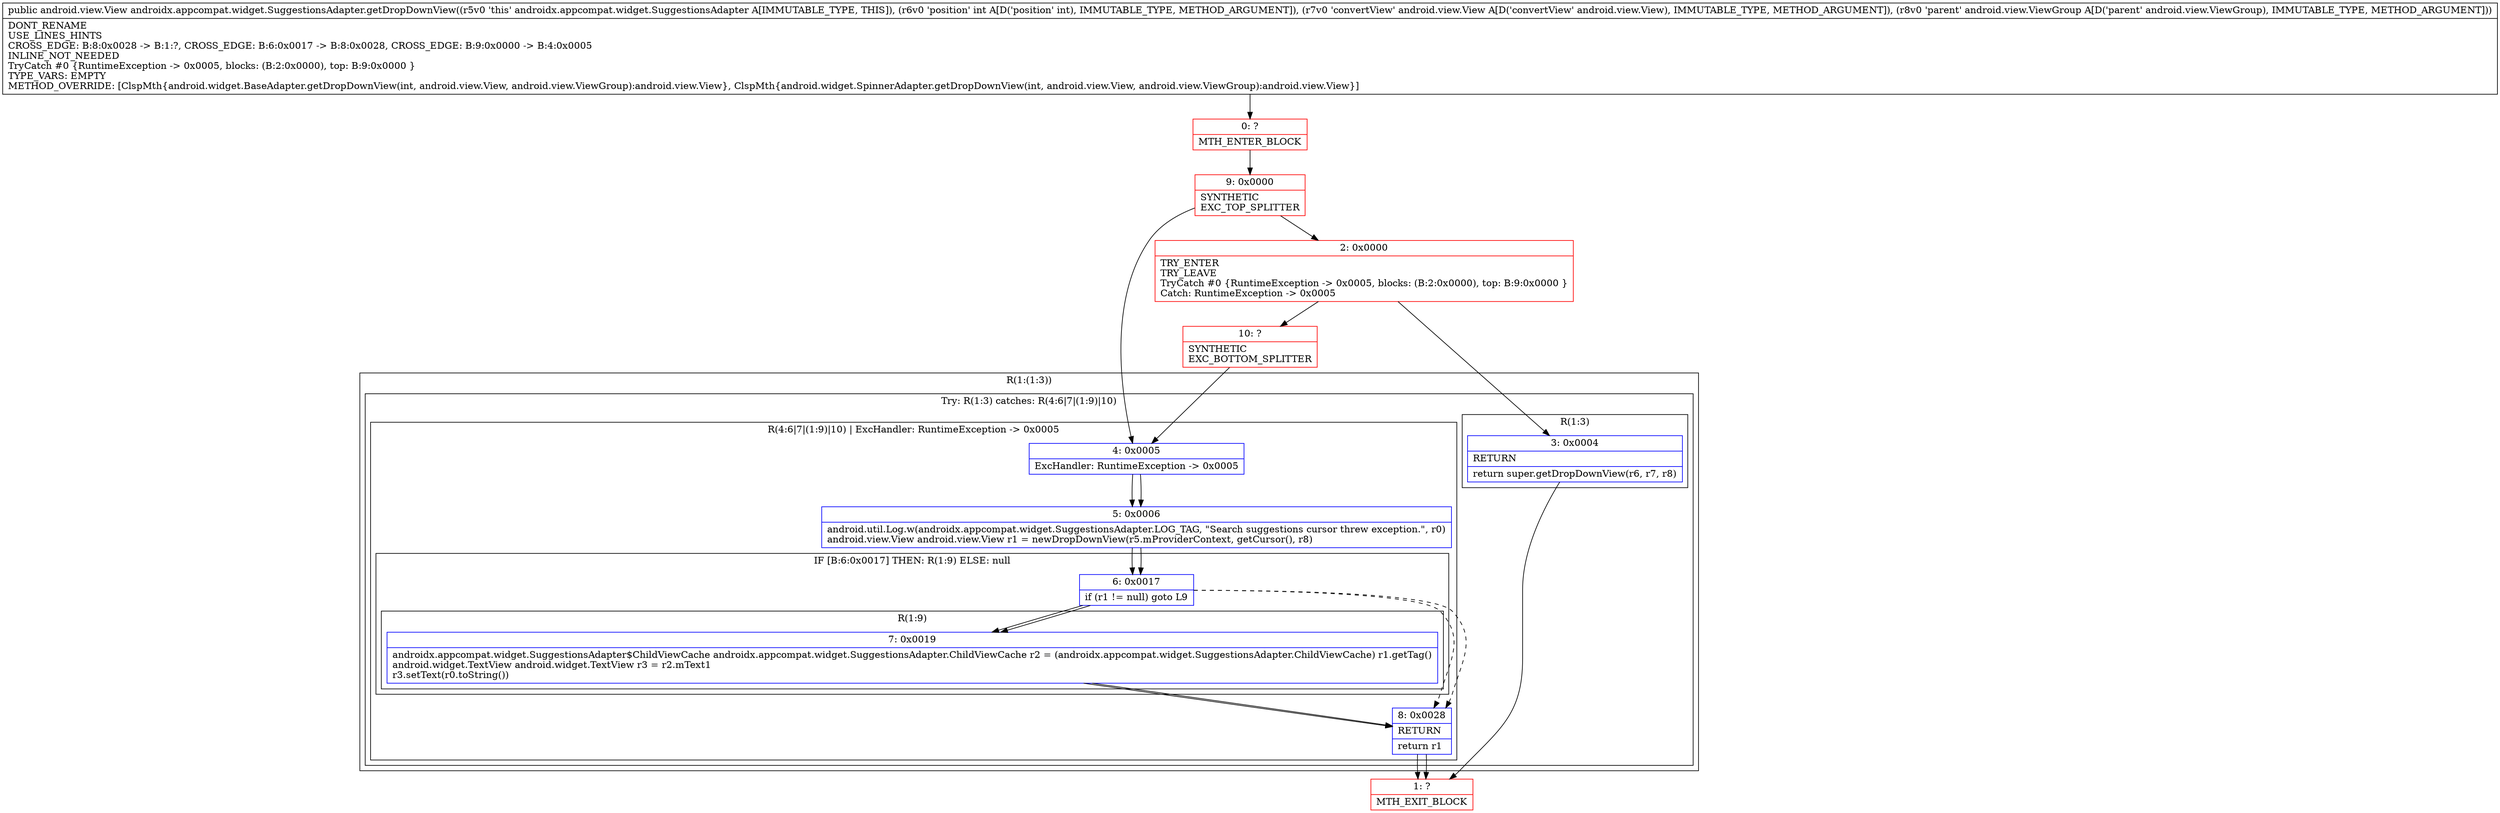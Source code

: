 digraph "CFG forandroidx.appcompat.widget.SuggestionsAdapter.getDropDownView(ILandroid\/view\/View;Landroid\/view\/ViewGroup;)Landroid\/view\/View;" {
subgraph cluster_Region_1809192537 {
label = "R(1:(1:3))";
node [shape=record,color=blue];
subgraph cluster_TryCatchRegion_835857777 {
label = "Try: R(1:3) catches: R(4:6|7|(1:9)|10)";
node [shape=record,color=blue];
subgraph cluster_Region_325706739 {
label = "R(1:3)";
node [shape=record,color=blue];
Node_3 [shape=record,label="{3\:\ 0x0004|RETURN\l|return super.getDropDownView(r6, r7, r8)\l}"];
}
subgraph cluster_Region_1006104377 {
label = "R(4:6|7|(1:9)|10) | ExcHandler: RuntimeException \-\> 0x0005\l";
node [shape=record,color=blue];
Node_4 [shape=record,label="{4\:\ 0x0005|ExcHandler: RuntimeException \-\> 0x0005\l}"];
Node_5 [shape=record,label="{5\:\ 0x0006|android.util.Log.w(androidx.appcompat.widget.SuggestionsAdapter.LOG_TAG, \"Search suggestions cursor threw exception.\", r0)\landroid.view.View android.view.View r1 = newDropDownView(r5.mProviderContext, getCursor(), r8)\l}"];
subgraph cluster_IfRegion_1617610268 {
label = "IF [B:6:0x0017] THEN: R(1:9) ELSE: null";
node [shape=record,color=blue];
Node_6 [shape=record,label="{6\:\ 0x0017|if (r1 != null) goto L9\l}"];
subgraph cluster_Region_2008140377 {
label = "R(1:9)";
node [shape=record,color=blue];
Node_7 [shape=record,label="{7\:\ 0x0019|androidx.appcompat.widget.SuggestionsAdapter$ChildViewCache androidx.appcompat.widget.SuggestionsAdapter.ChildViewCache r2 = (androidx.appcompat.widget.SuggestionsAdapter.ChildViewCache) r1.getTag()\landroid.widget.TextView android.widget.TextView r3 = r2.mText1\lr3.setText(r0.toString())\l}"];
}
}
Node_8 [shape=record,label="{8\:\ 0x0028|RETURN\l|return r1\l}"];
}
}
}
subgraph cluster_Region_1006104377 {
label = "R(4:6|7|(1:9)|10) | ExcHandler: RuntimeException \-\> 0x0005\l";
node [shape=record,color=blue];
Node_4 [shape=record,label="{4\:\ 0x0005|ExcHandler: RuntimeException \-\> 0x0005\l}"];
Node_5 [shape=record,label="{5\:\ 0x0006|android.util.Log.w(androidx.appcompat.widget.SuggestionsAdapter.LOG_TAG, \"Search suggestions cursor threw exception.\", r0)\landroid.view.View android.view.View r1 = newDropDownView(r5.mProviderContext, getCursor(), r8)\l}"];
subgraph cluster_IfRegion_1617610268 {
label = "IF [B:6:0x0017] THEN: R(1:9) ELSE: null";
node [shape=record,color=blue];
Node_6 [shape=record,label="{6\:\ 0x0017|if (r1 != null) goto L9\l}"];
subgraph cluster_Region_2008140377 {
label = "R(1:9)";
node [shape=record,color=blue];
Node_7 [shape=record,label="{7\:\ 0x0019|androidx.appcompat.widget.SuggestionsAdapter$ChildViewCache androidx.appcompat.widget.SuggestionsAdapter.ChildViewCache r2 = (androidx.appcompat.widget.SuggestionsAdapter.ChildViewCache) r1.getTag()\landroid.widget.TextView android.widget.TextView r3 = r2.mText1\lr3.setText(r0.toString())\l}"];
}
}
Node_8 [shape=record,label="{8\:\ 0x0028|RETURN\l|return r1\l}"];
}
Node_0 [shape=record,color=red,label="{0\:\ ?|MTH_ENTER_BLOCK\l}"];
Node_9 [shape=record,color=red,label="{9\:\ 0x0000|SYNTHETIC\lEXC_TOP_SPLITTER\l}"];
Node_2 [shape=record,color=red,label="{2\:\ 0x0000|TRY_ENTER\lTRY_LEAVE\lTryCatch #0 \{RuntimeException \-\> 0x0005, blocks: (B:2:0x0000), top: B:9:0x0000 \}\lCatch: RuntimeException \-\> 0x0005\l}"];
Node_1 [shape=record,color=red,label="{1\:\ ?|MTH_EXIT_BLOCK\l}"];
Node_10 [shape=record,color=red,label="{10\:\ ?|SYNTHETIC\lEXC_BOTTOM_SPLITTER\l}"];
MethodNode[shape=record,label="{public android.view.View androidx.appcompat.widget.SuggestionsAdapter.getDropDownView((r5v0 'this' androidx.appcompat.widget.SuggestionsAdapter A[IMMUTABLE_TYPE, THIS]), (r6v0 'position' int A[D('position' int), IMMUTABLE_TYPE, METHOD_ARGUMENT]), (r7v0 'convertView' android.view.View A[D('convertView' android.view.View), IMMUTABLE_TYPE, METHOD_ARGUMENT]), (r8v0 'parent' android.view.ViewGroup A[D('parent' android.view.ViewGroup), IMMUTABLE_TYPE, METHOD_ARGUMENT]))  | DONT_RENAME\lUSE_LINES_HINTS\lCROSS_EDGE: B:8:0x0028 \-\> B:1:?, CROSS_EDGE: B:6:0x0017 \-\> B:8:0x0028, CROSS_EDGE: B:9:0x0000 \-\> B:4:0x0005\lINLINE_NOT_NEEDED\lTryCatch #0 \{RuntimeException \-\> 0x0005, blocks: (B:2:0x0000), top: B:9:0x0000 \}\lTYPE_VARS: EMPTY\lMETHOD_OVERRIDE: [ClspMth\{android.widget.BaseAdapter.getDropDownView(int, android.view.View, android.view.ViewGroup):android.view.View\}, ClspMth\{android.widget.SpinnerAdapter.getDropDownView(int, android.view.View, android.view.ViewGroup):android.view.View\}]\l}"];
MethodNode -> Node_0;Node_3 -> Node_1;
Node_4 -> Node_5;
Node_5 -> Node_6;
Node_6 -> Node_7;
Node_6 -> Node_8[style=dashed];
Node_7 -> Node_8;
Node_8 -> Node_1;
Node_4 -> Node_5;
Node_5 -> Node_6;
Node_6 -> Node_7;
Node_6 -> Node_8[style=dashed];
Node_7 -> Node_8;
Node_8 -> Node_1;
Node_0 -> Node_9;
Node_9 -> Node_2;
Node_9 -> Node_4;
Node_2 -> Node_3;
Node_2 -> Node_10;
Node_10 -> Node_4;
}

